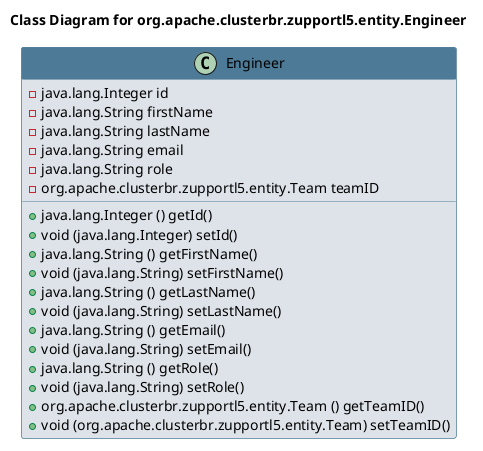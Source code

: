 @startuml 
skinparam class { 
 BackgroundColor #DEE3E9 
 ArrowColor #4D7A97 
 BorderColor #4D7A97 
}
left to right direction 
title Class Diagram for org.apache.clusterbr.zupportl5.entity.Engineer
skinparam titleBackgroundColor White
skinparam classHeaderBackgroundColor #4D7A97 
skinparam stereotypeCBackgroundColor #F8981D 

class Engineer {
 - java.lang.Integer id
 - java.lang.String firstName
 - java.lang.String lastName
 - java.lang.String email
 - java.lang.String role
 - org.apache.clusterbr.zupportl5.entity.Team teamID
 + java.lang.Integer () getId()
 + void (java.lang.Integer) setId()
 + java.lang.String () getFirstName()
 + void (java.lang.String) setFirstName()
 + java.lang.String () getLastName()
 + void (java.lang.String) setLastName()
 + java.lang.String () getEmail()
 + void (java.lang.String) setEmail()
 + java.lang.String () getRole()
 + void (java.lang.String) setRole()
 + org.apache.clusterbr.zupportl5.entity.Team () getTeamID()
 + void (org.apache.clusterbr.zupportl5.entity.Team) setTeamID()
}
@enduml